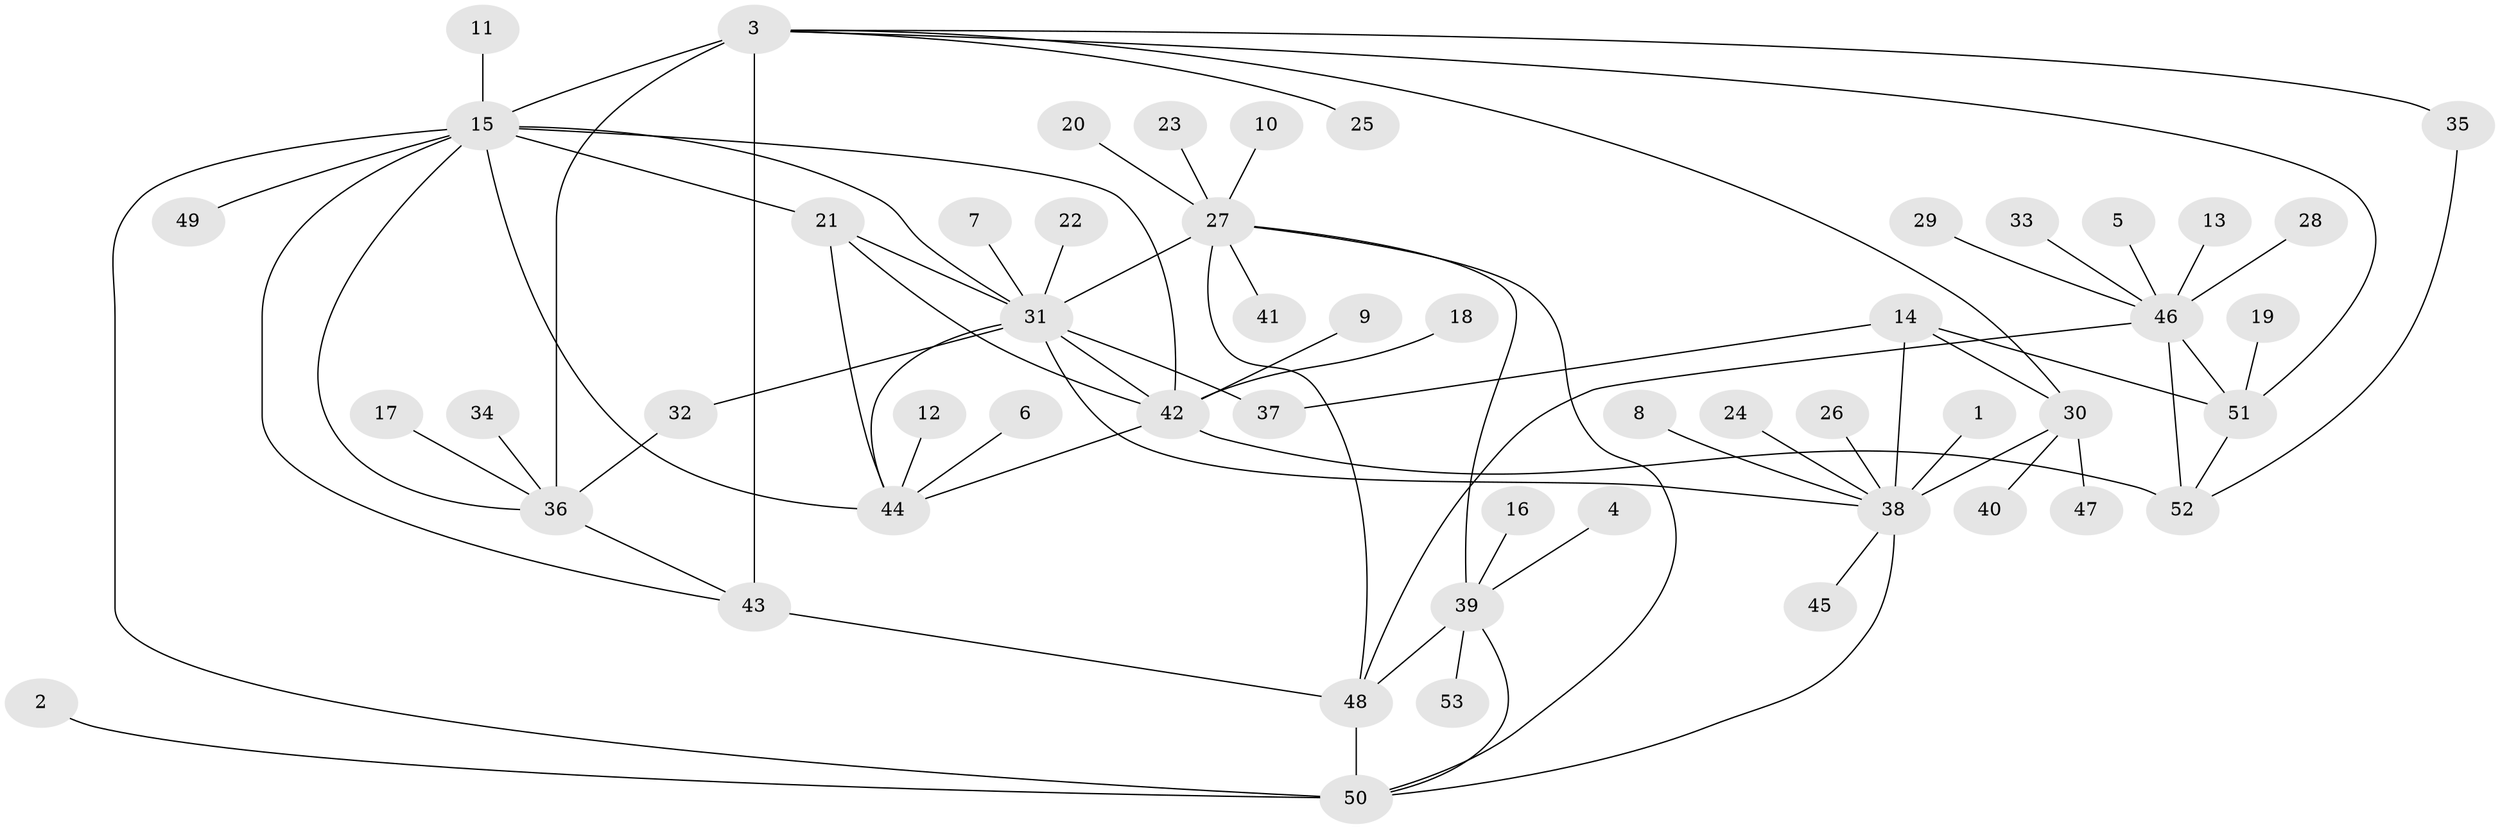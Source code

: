 // original degree distribution, {8: 0.0761904761904762, 4: 0.01904761904761905, 7: 0.047619047619047616, 9: 0.01904761904761905, 6: 0.02857142857142857, 10: 0.009523809523809525, 5: 0.02857142857142857, 12: 0.009523809523809525, 11: 0.009523809523809525, 2: 0.13333333333333333, 1: 0.5904761904761905, 3: 0.02857142857142857}
// Generated by graph-tools (version 1.1) at 2025/50/03/09/25 03:50:38]
// undirected, 53 vertices, 76 edges
graph export_dot {
graph [start="1"]
  node [color=gray90,style=filled];
  1;
  2;
  3;
  4;
  5;
  6;
  7;
  8;
  9;
  10;
  11;
  12;
  13;
  14;
  15;
  16;
  17;
  18;
  19;
  20;
  21;
  22;
  23;
  24;
  25;
  26;
  27;
  28;
  29;
  30;
  31;
  32;
  33;
  34;
  35;
  36;
  37;
  38;
  39;
  40;
  41;
  42;
  43;
  44;
  45;
  46;
  47;
  48;
  49;
  50;
  51;
  52;
  53;
  1 -- 38 [weight=1.0];
  2 -- 50 [weight=1.0];
  3 -- 15 [weight=2.0];
  3 -- 25 [weight=1.0];
  3 -- 30 [weight=1.0];
  3 -- 35 [weight=1.0];
  3 -- 36 [weight=2.0];
  3 -- 43 [weight=2.0];
  3 -- 51 [weight=1.0];
  4 -- 39 [weight=1.0];
  5 -- 46 [weight=1.0];
  6 -- 44 [weight=1.0];
  7 -- 31 [weight=1.0];
  8 -- 38 [weight=1.0];
  9 -- 42 [weight=1.0];
  10 -- 27 [weight=1.0];
  11 -- 15 [weight=1.0];
  12 -- 44 [weight=1.0];
  13 -- 46 [weight=1.0];
  14 -- 30 [weight=2.0];
  14 -- 37 [weight=1.0];
  14 -- 38 [weight=4.0];
  14 -- 51 [weight=1.0];
  15 -- 21 [weight=1.0];
  15 -- 31 [weight=1.0];
  15 -- 36 [weight=1.0];
  15 -- 42 [weight=1.0];
  15 -- 43 [weight=1.0];
  15 -- 44 [weight=1.0];
  15 -- 49 [weight=1.0];
  15 -- 50 [weight=1.0];
  16 -- 39 [weight=1.0];
  17 -- 36 [weight=1.0];
  18 -- 42 [weight=1.0];
  19 -- 51 [weight=1.0];
  20 -- 27 [weight=1.0];
  21 -- 31 [weight=1.0];
  21 -- 42 [weight=1.0];
  21 -- 44 [weight=1.0];
  22 -- 31 [weight=1.0];
  23 -- 27 [weight=1.0];
  24 -- 38 [weight=1.0];
  26 -- 38 [weight=1.0];
  27 -- 31 [weight=1.0];
  27 -- 39 [weight=1.0];
  27 -- 41 [weight=1.0];
  27 -- 48 [weight=2.0];
  27 -- 50 [weight=1.0];
  28 -- 46 [weight=1.0];
  29 -- 46 [weight=1.0];
  30 -- 38 [weight=2.0];
  30 -- 40 [weight=1.0];
  30 -- 47 [weight=1.0];
  31 -- 32 [weight=1.0];
  31 -- 37 [weight=1.0];
  31 -- 38 [weight=1.0];
  31 -- 42 [weight=1.0];
  31 -- 44 [weight=1.0];
  32 -- 36 [weight=1.0];
  33 -- 46 [weight=1.0];
  34 -- 36 [weight=1.0];
  35 -- 52 [weight=1.0];
  36 -- 43 [weight=1.0];
  38 -- 45 [weight=1.0];
  38 -- 50 [weight=1.0];
  39 -- 48 [weight=2.0];
  39 -- 50 [weight=1.0];
  39 -- 53 [weight=1.0];
  42 -- 44 [weight=1.0];
  42 -- 52 [weight=1.0];
  43 -- 48 [weight=1.0];
  46 -- 48 [weight=1.0];
  46 -- 51 [weight=3.0];
  46 -- 52 [weight=3.0];
  48 -- 50 [weight=2.0];
  51 -- 52 [weight=1.0];
}
